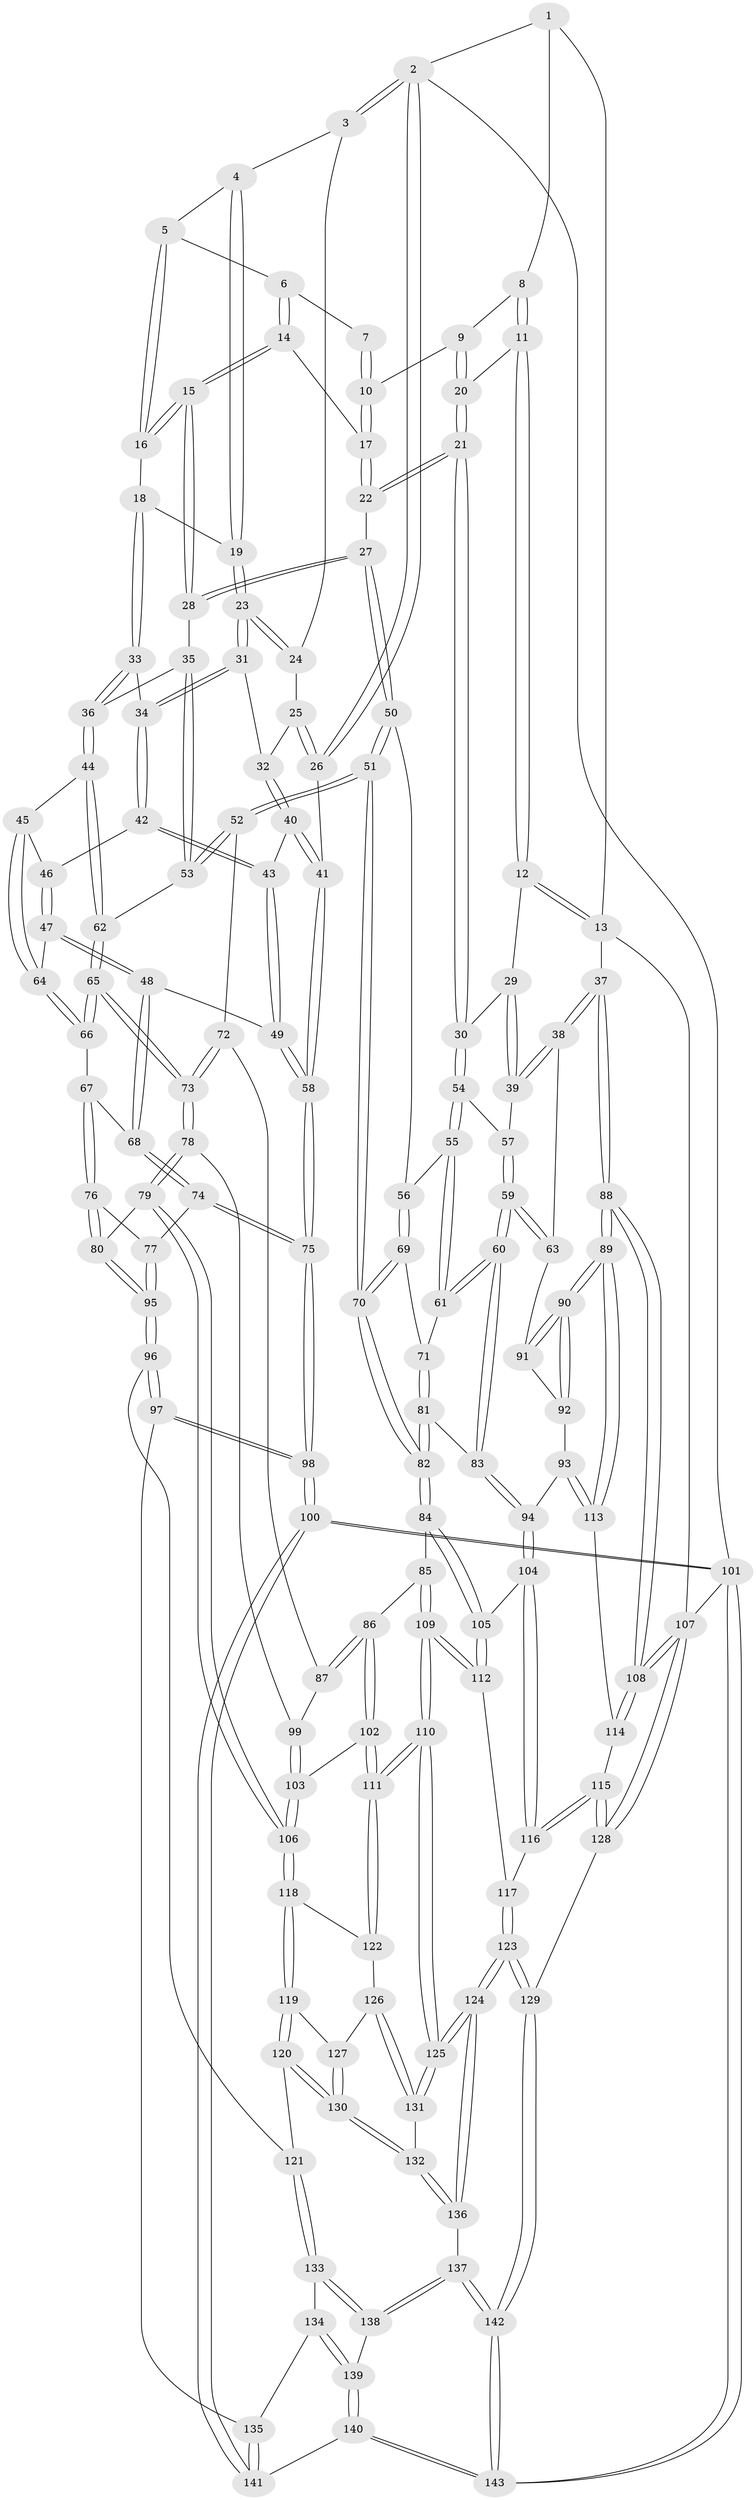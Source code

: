 // coarse degree distribution, {3: 0.6744186046511628, 4: 0.16279069767441862, 6: 0.046511627906976744, 2: 0.06976744186046512, 5: 0.046511627906976744}
// Generated by graph-tools (version 1.1) at 2025/54/03/04/25 22:54:18]
// undirected, 143 vertices, 354 edges
graph export_dot {
  node [color=gray90,style=filled];
  1 [pos="+0.8352931509556205+0"];
  2 [pos="+0+0"];
  3 [pos="+0+0"];
  4 [pos="+0.09006565189368883+0"];
  5 [pos="+0.3374085992036989+0"];
  6 [pos="+0.5162431060856573+0"];
  7 [pos="+0.8076568005424964+0"];
  8 [pos="+0.8493588008078523+0"];
  9 [pos="+0.7845402798812487+0.10905124801369734"];
  10 [pos="+0.7148679028831557+0.06796926310075392"];
  11 [pos="+0.8873298206514186+0.09927345251378841"];
  12 [pos="+0.9348137253591721+0.15763919530609327"];
  13 [pos="+1+0.1123051957387815"];
  14 [pos="+0.5217935819670716+0"];
  15 [pos="+0.46824239622376207+0.15191806758728407"];
  16 [pos="+0.39028163387484993+0.1282185437191343"];
  17 [pos="+0.677228932097846+0.09620833669273463"];
  18 [pos="+0.2727885046068135+0.11060274131174203"];
  19 [pos="+0.17342835558884745+0"];
  20 [pos="+0.7864575647474741+0.11063233406182711"];
  21 [pos="+0.7434148647493507+0.27389835693871056"];
  22 [pos="+0.6474009488044455+0.22904769637290034"];
  23 [pos="+0.10323622037111575+0.21219871149612776"];
  24 [pos="+0.04587891112746469+0.1447739666130279"];
  25 [pos="+0.00909814609437052+0.17950404264320852"];
  26 [pos="+0+0.07779338294567778"];
  27 [pos="+0.5180195786820485+0.24559201812196396"];
  28 [pos="+0.49949835791717584+0.23456248119301165"];
  29 [pos="+0.9195854038466166+0.18079281849170598"];
  30 [pos="+0.7450806983463258+0.2753739176831848"];
  31 [pos="+0.10293044848174827+0.2153614350510066"];
  32 [pos="+0.08644051931326732+0.21678127387793372"];
  33 [pos="+0.25542350268136305+0.1949258243122443"];
  34 [pos="+0.12670337159153533+0.24387983785913392"];
  35 [pos="+0.46452655657424885+0.2540207854615231"];
  36 [pos="+0.30812631814974406+0.31542513672987016"];
  37 [pos="+1+0.4351655606697291"];
  38 [pos="+1+0.41247580136177037"];
  39 [pos="+0.9423759767421862+0.34455595229034597"];
  40 [pos="+0+0.30031821816335563"];
  41 [pos="+0+0.2995590285090732"];
  42 [pos="+0.12837850883605928+0.260278372235472"];
  43 [pos="+0.05303581225061046+0.3404948852184643"];
  44 [pos="+0.3057481560645716+0.319532379931298"];
  45 [pos="+0.2811340797377696+0.33221570544109597"];
  46 [pos="+0.13437264681432376+0.2677139013112879"];
  47 [pos="+0.15728734406155723+0.3780099447069545"];
  48 [pos="+0.12385900741632586+0.4228745012364393"];
  49 [pos="+0.07596282544873492+0.39036183823927434"];
  50 [pos="+0.5289595674145428+0.32194376112468737"];
  51 [pos="+0.5342189064257743+0.453173883211348"];
  52 [pos="+0.4490010029484114+0.4695433420956426"];
  53 [pos="+0.4018273648403941+0.4311443890872289"];
  54 [pos="+0.7469395004351409+0.2813513096125573"];
  55 [pos="+0.7228978767981077+0.3433004115348243"];
  56 [pos="+0.673163919473736+0.38843436180336555"];
  57 [pos="+0.819993876795788+0.33993521327180776"];
  58 [pos="+0+0.5525996557090317"];
  59 [pos="+0.8362012762155323+0.49133046123366764"];
  60 [pos="+0.8002926501002764+0.5208914363913826"];
  61 [pos="+0.7478061518156975+0.47039199249606556"];
  62 [pos="+0.3548028901497118+0.41372005940819806"];
  63 [pos="+0.874261767021369+0.4857487376272856"];
  64 [pos="+0.26896072380401576+0.34547771972261004"];
  65 [pos="+0.29737026481614937+0.5059804509511617"];
  66 [pos="+0.23997553255441703+0.4639128570360946"];
  67 [pos="+0.21517920426884232+0.46790418421161967"];
  68 [pos="+0.12441936785012812+0.42542722350006373"];
  69 [pos="+0.6284920395060357+0.45511874602263025"];
  70 [pos="+0.5641083542011368+0.48077264503964"];
  71 [pos="+0.6498888190352794+0.46038713951428256"];
  72 [pos="+0.4296738794131032+0.49538192798662634"];
  73 [pos="+0.3100336452834757+0.5396536902424808"];
  74 [pos="+0.08889730346184162+0.5038876103507858"];
  75 [pos="+0+0.5677507997094265"];
  76 [pos="+0.18901122940666135+0.524486263206364"];
  77 [pos="+0.09968407913079279+0.5169459686605679"];
  78 [pos="+0.3070014357732148+0.5594842535556753"];
  79 [pos="+0.26582285959207175+0.6418678646945862"];
  80 [pos="+0.22404689723792762+0.6481014959287539"];
  81 [pos="+0.7036524804034343+0.5305131768928305"];
  82 [pos="+0.57915795874968+0.5618756812235662"];
  83 [pos="+0.7968777785145432+0.5322704895320431"];
  84 [pos="+0.578824423538063+0.5709444658638089"];
  85 [pos="+0.5200176312048486+0.6210195255685145"];
  86 [pos="+0.5089438301604111+0.6219419761068411"];
  87 [pos="+0.4322069564168234+0.5733883131942599"];
  88 [pos="+1+0.706722278108775"];
  89 [pos="+1+0.7042269119491339"];
  90 [pos="+1+0.6763865095757335"];
  91 [pos="+0.9182623794644995+0.546288193719605"];
  92 [pos="+0.866480429664574+0.6390782580326032"];
  93 [pos="+0.8502495747889334+0.6372862911413651"];
  94 [pos="+0.794785206787649+0.6105459276752094"];
  95 [pos="+0.15539153442022285+0.6797600276220356"];
  96 [pos="+0.09334758341393644+0.7429189700271908"];
  97 [pos="+0+0.739853316536918"];
  98 [pos="+0+0.7234831402498225"];
  99 [pos="+0.4102799270951317+0.5846800922827479"];
  100 [pos="+0+0.9578582938774088"];
  101 [pos="+0+1"];
  102 [pos="+0.3934662783428041+0.6957645774265409"];
  103 [pos="+0.386573983505029+0.6928345897669211"];
  104 [pos="+0.7659237099187165+0.634247904941598"];
  105 [pos="+0.6510837218778186+0.6345228829696353"];
  106 [pos="+0.32015919328142795+0.6838018184631096"];
  107 [pos="+1+1"];
  108 [pos="+1+1"];
  109 [pos="+0.5450998413142546+0.784625888871699"];
  110 [pos="+0.49996661695763395+0.8496721986545197"];
  111 [pos="+0.4784261808669356+0.8302283189586458"];
  112 [pos="+0.6247129463403639+0.7442122243606982"];
  113 [pos="+0.858108803956453+0.7831189748747922"];
  114 [pos="+0.8113345151763008+0.8224304540385258"];
  115 [pos="+0.8107716511931651+0.8225353631644464"];
  116 [pos="+0.7529281231475594+0.7716407803450883"];
  117 [pos="+0.708913439298437+0.7786987384692615"];
  118 [pos="+0.308682926532188+0.7773529782551994"];
  119 [pos="+0.28392029081777176+0.8080876415297087"];
  120 [pos="+0.14615731713361116+0.7869416997172858"];
  121 [pos="+0.11312135952674215+0.7697081524737454"];
  122 [pos="+0.37132371151122373+0.8134290691498848"];
  123 [pos="+0.5780939528623849+1"];
  124 [pos="+0.5176015527802136+0.9318169225729633"];
  125 [pos="+0.5045366811820156+0.8947822678901884"];
  126 [pos="+0.3167207979633666+0.8489920807642841"];
  127 [pos="+0.2912725732651225+0.8366336312569204"];
  128 [pos="+0.6540730398508743+1"];
  129 [pos="+0.6485597755762852+1"];
  130 [pos="+0.25096906619699955+0.9027808752235491"];
  131 [pos="+0.34334807502461706+0.8840899502685631"];
  132 [pos="+0.2583967655119733+0.9562012729530117"];
  133 [pos="+0.11498978404596165+0.7861432202707727"];
  134 [pos="+0.08637604604501217+0.9088102311829507"];
  135 [pos="+0.05844394899157036+0.9310877734982879"];
  136 [pos="+0.2543944070992068+0.9770354491494243"];
  137 [pos="+0.24551190650921903+0.990924389715148"];
  138 [pos="+0.15100534157268525+0.9115365100607415"];
  139 [pos="+0.10756902615607992+0.9518451896292494"];
  140 [pos="+0.09255081616928762+0.9882101868848508"];
  141 [pos="+0.05775634806952821+0.95126306534503"];
  142 [pos="+0.18721856142445886+1"];
  143 [pos="+0.14853136733892694+1"];
  1 -- 2;
  1 -- 8;
  1 -- 13;
  2 -- 3;
  2 -- 3;
  2 -- 26;
  2 -- 26;
  2 -- 101;
  3 -- 4;
  3 -- 24;
  4 -- 5;
  4 -- 19;
  4 -- 19;
  5 -- 6;
  5 -- 16;
  5 -- 16;
  6 -- 7;
  6 -- 14;
  6 -- 14;
  7 -- 10;
  7 -- 10;
  8 -- 9;
  8 -- 11;
  8 -- 11;
  9 -- 10;
  9 -- 20;
  9 -- 20;
  10 -- 17;
  10 -- 17;
  11 -- 12;
  11 -- 12;
  11 -- 20;
  12 -- 13;
  12 -- 13;
  12 -- 29;
  13 -- 37;
  13 -- 107;
  14 -- 15;
  14 -- 15;
  14 -- 17;
  15 -- 16;
  15 -- 16;
  15 -- 28;
  15 -- 28;
  16 -- 18;
  17 -- 22;
  17 -- 22;
  18 -- 19;
  18 -- 33;
  18 -- 33;
  19 -- 23;
  19 -- 23;
  20 -- 21;
  20 -- 21;
  21 -- 22;
  21 -- 22;
  21 -- 30;
  21 -- 30;
  22 -- 27;
  23 -- 24;
  23 -- 24;
  23 -- 31;
  23 -- 31;
  24 -- 25;
  25 -- 26;
  25 -- 26;
  25 -- 32;
  26 -- 41;
  27 -- 28;
  27 -- 28;
  27 -- 50;
  27 -- 50;
  28 -- 35;
  29 -- 30;
  29 -- 39;
  29 -- 39;
  30 -- 54;
  30 -- 54;
  31 -- 32;
  31 -- 34;
  31 -- 34;
  32 -- 40;
  32 -- 40;
  33 -- 34;
  33 -- 36;
  33 -- 36;
  34 -- 42;
  34 -- 42;
  35 -- 36;
  35 -- 53;
  35 -- 53;
  36 -- 44;
  36 -- 44;
  37 -- 38;
  37 -- 38;
  37 -- 88;
  37 -- 88;
  38 -- 39;
  38 -- 39;
  38 -- 63;
  39 -- 57;
  40 -- 41;
  40 -- 41;
  40 -- 43;
  41 -- 58;
  41 -- 58;
  42 -- 43;
  42 -- 43;
  42 -- 46;
  43 -- 49;
  43 -- 49;
  44 -- 45;
  44 -- 62;
  44 -- 62;
  45 -- 46;
  45 -- 64;
  45 -- 64;
  46 -- 47;
  46 -- 47;
  47 -- 48;
  47 -- 48;
  47 -- 64;
  48 -- 49;
  48 -- 68;
  48 -- 68;
  49 -- 58;
  49 -- 58;
  50 -- 51;
  50 -- 51;
  50 -- 56;
  51 -- 52;
  51 -- 52;
  51 -- 70;
  51 -- 70;
  52 -- 53;
  52 -- 53;
  52 -- 72;
  53 -- 62;
  54 -- 55;
  54 -- 55;
  54 -- 57;
  55 -- 56;
  55 -- 61;
  55 -- 61;
  56 -- 69;
  56 -- 69;
  57 -- 59;
  57 -- 59;
  58 -- 75;
  58 -- 75;
  59 -- 60;
  59 -- 60;
  59 -- 63;
  59 -- 63;
  60 -- 61;
  60 -- 61;
  60 -- 83;
  60 -- 83;
  61 -- 71;
  62 -- 65;
  62 -- 65;
  63 -- 91;
  64 -- 66;
  64 -- 66;
  65 -- 66;
  65 -- 66;
  65 -- 73;
  65 -- 73;
  66 -- 67;
  67 -- 68;
  67 -- 76;
  67 -- 76;
  68 -- 74;
  68 -- 74;
  69 -- 70;
  69 -- 70;
  69 -- 71;
  70 -- 82;
  70 -- 82;
  71 -- 81;
  71 -- 81;
  72 -- 73;
  72 -- 73;
  72 -- 87;
  73 -- 78;
  73 -- 78;
  74 -- 75;
  74 -- 75;
  74 -- 77;
  75 -- 98;
  75 -- 98;
  76 -- 77;
  76 -- 80;
  76 -- 80;
  77 -- 95;
  77 -- 95;
  78 -- 79;
  78 -- 79;
  78 -- 99;
  79 -- 80;
  79 -- 106;
  79 -- 106;
  80 -- 95;
  80 -- 95;
  81 -- 82;
  81 -- 82;
  81 -- 83;
  82 -- 84;
  82 -- 84;
  83 -- 94;
  83 -- 94;
  84 -- 85;
  84 -- 105;
  84 -- 105;
  85 -- 86;
  85 -- 109;
  85 -- 109;
  86 -- 87;
  86 -- 87;
  86 -- 102;
  86 -- 102;
  87 -- 99;
  88 -- 89;
  88 -- 89;
  88 -- 108;
  88 -- 108;
  89 -- 90;
  89 -- 90;
  89 -- 113;
  89 -- 113;
  90 -- 91;
  90 -- 91;
  90 -- 92;
  90 -- 92;
  91 -- 92;
  92 -- 93;
  93 -- 94;
  93 -- 113;
  93 -- 113;
  94 -- 104;
  94 -- 104;
  95 -- 96;
  95 -- 96;
  96 -- 97;
  96 -- 97;
  96 -- 121;
  97 -- 98;
  97 -- 98;
  97 -- 135;
  98 -- 100;
  98 -- 100;
  99 -- 103;
  99 -- 103;
  100 -- 101;
  100 -- 101;
  100 -- 141;
  100 -- 141;
  101 -- 143;
  101 -- 143;
  101 -- 107;
  102 -- 103;
  102 -- 111;
  102 -- 111;
  103 -- 106;
  103 -- 106;
  104 -- 105;
  104 -- 116;
  104 -- 116;
  105 -- 112;
  105 -- 112;
  106 -- 118;
  106 -- 118;
  107 -- 108;
  107 -- 108;
  107 -- 128;
  107 -- 128;
  108 -- 114;
  108 -- 114;
  109 -- 110;
  109 -- 110;
  109 -- 112;
  109 -- 112;
  110 -- 111;
  110 -- 111;
  110 -- 125;
  110 -- 125;
  111 -- 122;
  111 -- 122;
  112 -- 117;
  113 -- 114;
  114 -- 115;
  115 -- 116;
  115 -- 116;
  115 -- 128;
  115 -- 128;
  116 -- 117;
  117 -- 123;
  117 -- 123;
  118 -- 119;
  118 -- 119;
  118 -- 122;
  119 -- 120;
  119 -- 120;
  119 -- 127;
  120 -- 121;
  120 -- 130;
  120 -- 130;
  121 -- 133;
  121 -- 133;
  122 -- 126;
  123 -- 124;
  123 -- 124;
  123 -- 129;
  123 -- 129;
  124 -- 125;
  124 -- 125;
  124 -- 136;
  124 -- 136;
  125 -- 131;
  125 -- 131;
  126 -- 127;
  126 -- 131;
  126 -- 131;
  127 -- 130;
  127 -- 130;
  128 -- 129;
  129 -- 142;
  129 -- 142;
  130 -- 132;
  130 -- 132;
  131 -- 132;
  132 -- 136;
  132 -- 136;
  133 -- 134;
  133 -- 138;
  133 -- 138;
  134 -- 135;
  134 -- 139;
  134 -- 139;
  135 -- 141;
  135 -- 141;
  136 -- 137;
  137 -- 138;
  137 -- 138;
  137 -- 142;
  137 -- 142;
  138 -- 139;
  139 -- 140;
  139 -- 140;
  140 -- 141;
  140 -- 143;
  140 -- 143;
  142 -- 143;
  142 -- 143;
}
